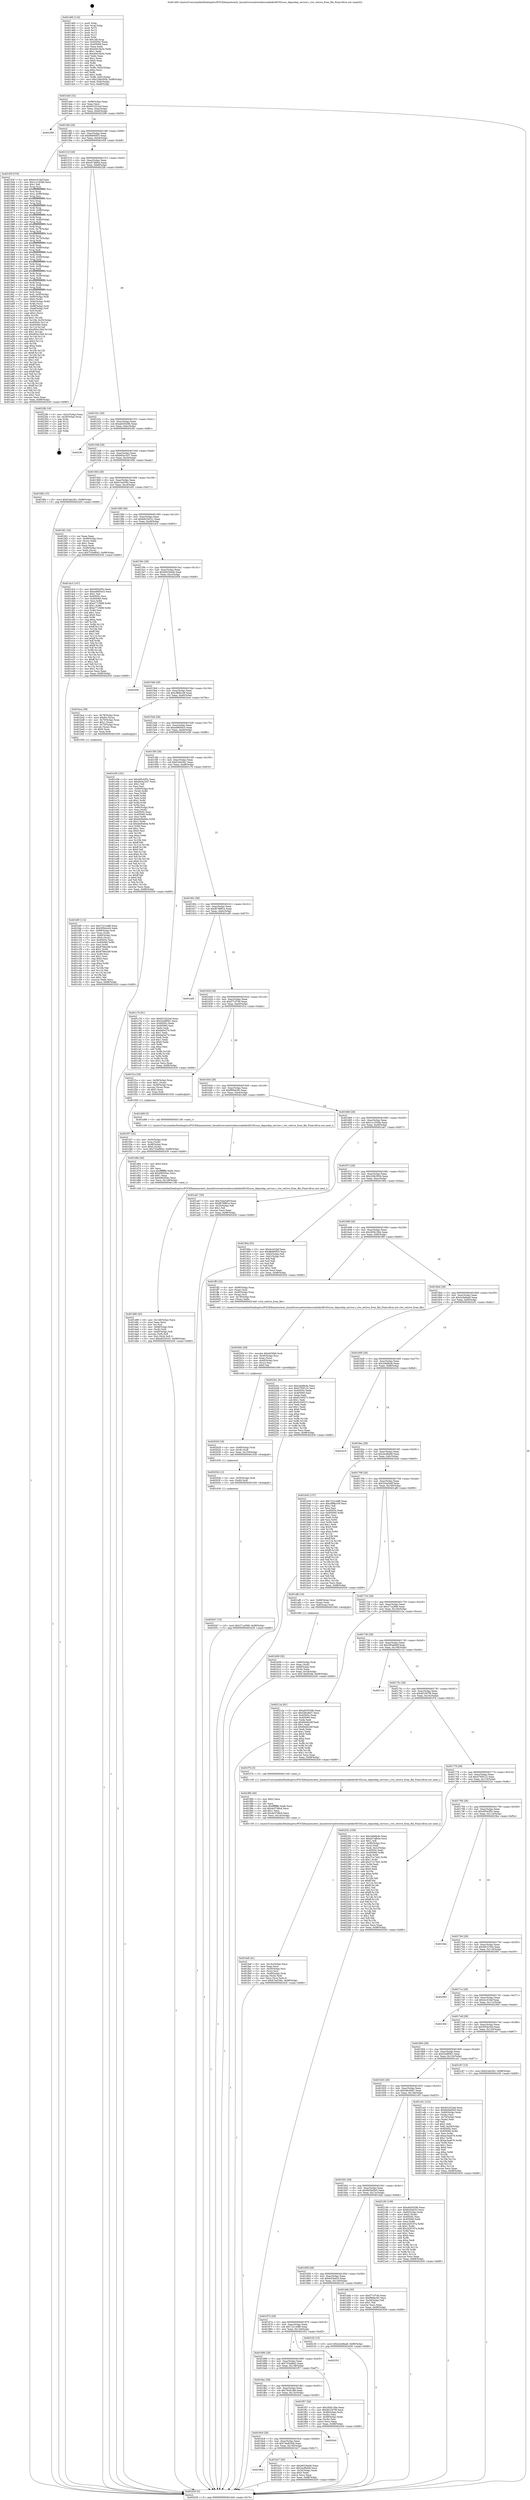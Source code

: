 digraph "0x401460" {
  label = "0x401460 (/mnt/c/Users/mathe/Desktop/tcc/POCII/binaries/extr_linuxdriversnetwirelessrealtekrtl8192cuos_deposdep_service.c_rtw_retrive_from_file_Final-ollvm.out::main(0))"
  labelloc = "t"
  node[shape=record]

  Entry [label="",width=0.3,height=0.3,shape=circle,fillcolor=black,style=filled]
  "0x4014d4" [label="{
     0x4014d4 [32]\l
     | [instrs]\l
     &nbsp;&nbsp;0x4014d4 \<+6\>: mov -0x98(%rbp),%eax\l
     &nbsp;&nbsp;0x4014da \<+2\>: mov %eax,%ecx\l
     &nbsp;&nbsp;0x4014dc \<+6\>: sub $0x931022ed,%ecx\l
     &nbsp;&nbsp;0x4014e2 \<+6\>: mov %eax,-0xac(%rbp)\l
     &nbsp;&nbsp;0x4014e8 \<+6\>: mov %ecx,-0xb0(%rbp)\l
     &nbsp;&nbsp;0x4014ee \<+6\>: je 0000000000402399 \<main+0xf39\>\l
  }"]
  "0x402399" [label="{
     0x402399\l
  }", style=dashed]
  "0x4014f4" [label="{
     0x4014f4 [28]\l
     | [instrs]\l
     &nbsp;&nbsp;0x4014f4 \<+5\>: jmp 00000000004014f9 \<main+0x99\>\l
     &nbsp;&nbsp;0x4014f9 \<+6\>: mov -0xac(%rbp),%eax\l
     &nbsp;&nbsp;0x4014ff \<+5\>: sub $0x9b600f33,%eax\l
     &nbsp;&nbsp;0x401504 \<+6\>: mov %eax,-0xb4(%rbp)\l
     &nbsp;&nbsp;0x40150a \<+6\>: je 000000000040193f \<main+0x4df\>\l
  }"]
  Exit [label="",width=0.3,height=0.3,shape=circle,fillcolor=black,style=filled,peripheries=2]
  "0x40193f" [label="{
     0x40193f [376]\l
     | [instrs]\l
     &nbsp;&nbsp;0x40193f \<+5\>: mov $0x4cc01faf,%eax\l
     &nbsp;&nbsp;0x401944 \<+5\>: mov $0x1cc193db,%ecx\l
     &nbsp;&nbsp;0x401949 \<+2\>: mov $0x1,%dl\l
     &nbsp;&nbsp;0x40194b \<+3\>: mov %rsp,%rsi\l
     &nbsp;&nbsp;0x40194e \<+4\>: add $0xfffffffffffffff0,%rsi\l
     &nbsp;&nbsp;0x401952 \<+3\>: mov %rsi,%rsp\l
     &nbsp;&nbsp;0x401955 \<+7\>: mov %rsi,-0x90(%rbp)\l
     &nbsp;&nbsp;0x40195c \<+3\>: mov %rsp,%rsi\l
     &nbsp;&nbsp;0x40195f \<+4\>: add $0xfffffffffffffff0,%rsi\l
     &nbsp;&nbsp;0x401963 \<+3\>: mov %rsi,%rsp\l
     &nbsp;&nbsp;0x401966 \<+3\>: mov %rsp,%rdi\l
     &nbsp;&nbsp;0x401969 \<+4\>: add $0xfffffffffffffff0,%rdi\l
     &nbsp;&nbsp;0x40196d \<+3\>: mov %rdi,%rsp\l
     &nbsp;&nbsp;0x401970 \<+7\>: mov %rdi,-0x88(%rbp)\l
     &nbsp;&nbsp;0x401977 \<+3\>: mov %rsp,%rdi\l
     &nbsp;&nbsp;0x40197a \<+4\>: add $0xfffffffffffffff0,%rdi\l
     &nbsp;&nbsp;0x40197e \<+3\>: mov %rdi,%rsp\l
     &nbsp;&nbsp;0x401981 \<+4\>: mov %rdi,-0x80(%rbp)\l
     &nbsp;&nbsp;0x401985 \<+3\>: mov %rsp,%rdi\l
     &nbsp;&nbsp;0x401988 \<+4\>: add $0xfffffffffffffff0,%rdi\l
     &nbsp;&nbsp;0x40198c \<+3\>: mov %rdi,%rsp\l
     &nbsp;&nbsp;0x40198f \<+4\>: mov %rdi,-0x78(%rbp)\l
     &nbsp;&nbsp;0x401993 \<+3\>: mov %rsp,%rdi\l
     &nbsp;&nbsp;0x401996 \<+4\>: add $0xfffffffffffffff0,%rdi\l
     &nbsp;&nbsp;0x40199a \<+3\>: mov %rdi,%rsp\l
     &nbsp;&nbsp;0x40199d \<+4\>: mov %rdi,-0x70(%rbp)\l
     &nbsp;&nbsp;0x4019a1 \<+3\>: mov %rsp,%rdi\l
     &nbsp;&nbsp;0x4019a4 \<+4\>: add $0xfffffffffffffff0,%rdi\l
     &nbsp;&nbsp;0x4019a8 \<+3\>: mov %rdi,%rsp\l
     &nbsp;&nbsp;0x4019ab \<+4\>: mov %rdi,-0x68(%rbp)\l
     &nbsp;&nbsp;0x4019af \<+3\>: mov %rsp,%rdi\l
     &nbsp;&nbsp;0x4019b2 \<+4\>: add $0xfffffffffffffff0,%rdi\l
     &nbsp;&nbsp;0x4019b6 \<+3\>: mov %rdi,%rsp\l
     &nbsp;&nbsp;0x4019b9 \<+4\>: mov %rdi,-0x60(%rbp)\l
     &nbsp;&nbsp;0x4019bd \<+3\>: mov %rsp,%rdi\l
     &nbsp;&nbsp;0x4019c0 \<+4\>: add $0xfffffffffffffff0,%rdi\l
     &nbsp;&nbsp;0x4019c4 \<+3\>: mov %rdi,%rsp\l
     &nbsp;&nbsp;0x4019c7 \<+4\>: mov %rdi,-0x58(%rbp)\l
     &nbsp;&nbsp;0x4019cb \<+3\>: mov %rsp,%rdi\l
     &nbsp;&nbsp;0x4019ce \<+4\>: add $0xfffffffffffffff0,%rdi\l
     &nbsp;&nbsp;0x4019d2 \<+3\>: mov %rdi,%rsp\l
     &nbsp;&nbsp;0x4019d5 \<+4\>: mov %rdi,-0x50(%rbp)\l
     &nbsp;&nbsp;0x4019d9 \<+3\>: mov %rsp,%rdi\l
     &nbsp;&nbsp;0x4019dc \<+4\>: add $0xfffffffffffffff0,%rdi\l
     &nbsp;&nbsp;0x4019e0 \<+3\>: mov %rdi,%rsp\l
     &nbsp;&nbsp;0x4019e3 \<+4\>: mov %rdi,-0x48(%rbp)\l
     &nbsp;&nbsp;0x4019e7 \<+3\>: mov %rsp,%rdi\l
     &nbsp;&nbsp;0x4019ea \<+4\>: add $0xfffffffffffffff0,%rdi\l
     &nbsp;&nbsp;0x4019ee \<+3\>: mov %rdi,%rsp\l
     &nbsp;&nbsp;0x4019f1 \<+4\>: mov %rdi,-0x40(%rbp)\l
     &nbsp;&nbsp;0x4019f5 \<+7\>: mov -0x90(%rbp),%rdi\l
     &nbsp;&nbsp;0x4019fc \<+6\>: movl $0x0,(%rdi)\l
     &nbsp;&nbsp;0x401a02 \<+7\>: mov -0x9c(%rbp),%r8d\l
     &nbsp;&nbsp;0x401a09 \<+3\>: mov %r8d,(%rsi)\l
     &nbsp;&nbsp;0x401a0c \<+7\>: mov -0x88(%rbp),%rdi\l
     &nbsp;&nbsp;0x401a13 \<+7\>: mov -0xa8(%rbp),%r9\l
     &nbsp;&nbsp;0x401a1a \<+3\>: mov %r9,(%rdi)\l
     &nbsp;&nbsp;0x401a1d \<+3\>: cmpl $0x2,(%rsi)\l
     &nbsp;&nbsp;0x401a20 \<+4\>: setne %r10b\l
     &nbsp;&nbsp;0x401a24 \<+4\>: and $0x1,%r10b\l
     &nbsp;&nbsp;0x401a28 \<+4\>: mov %r10b,-0x35(%rbp)\l
     &nbsp;&nbsp;0x401a2c \<+8\>: mov 0x40505c,%r11d\l
     &nbsp;&nbsp;0x401a34 \<+7\>: mov 0x405060,%ebx\l
     &nbsp;&nbsp;0x401a3b \<+3\>: mov %r11d,%r14d\l
     &nbsp;&nbsp;0x401a3e \<+7\>: add $0xd95a150d,%r14d\l
     &nbsp;&nbsp;0x401a45 \<+4\>: sub $0x1,%r14d\l
     &nbsp;&nbsp;0x401a49 \<+7\>: sub $0xd95a150d,%r14d\l
     &nbsp;&nbsp;0x401a50 \<+4\>: imul %r14d,%r11d\l
     &nbsp;&nbsp;0x401a54 \<+4\>: and $0x1,%r11d\l
     &nbsp;&nbsp;0x401a58 \<+4\>: cmp $0x0,%r11d\l
     &nbsp;&nbsp;0x401a5c \<+4\>: sete %r10b\l
     &nbsp;&nbsp;0x401a60 \<+3\>: cmp $0xa,%ebx\l
     &nbsp;&nbsp;0x401a63 \<+4\>: setl %r15b\l
     &nbsp;&nbsp;0x401a67 \<+3\>: mov %r10b,%r12b\l
     &nbsp;&nbsp;0x401a6a \<+4\>: xor $0xff,%r12b\l
     &nbsp;&nbsp;0x401a6e \<+3\>: mov %r15b,%r13b\l
     &nbsp;&nbsp;0x401a71 \<+4\>: xor $0xff,%r13b\l
     &nbsp;&nbsp;0x401a75 \<+3\>: xor $0x1,%dl\l
     &nbsp;&nbsp;0x401a78 \<+3\>: mov %r12b,%sil\l
     &nbsp;&nbsp;0x401a7b \<+4\>: and $0xff,%sil\l
     &nbsp;&nbsp;0x401a7f \<+3\>: and %dl,%r10b\l
     &nbsp;&nbsp;0x401a82 \<+3\>: mov %r13b,%dil\l
     &nbsp;&nbsp;0x401a85 \<+4\>: and $0xff,%dil\l
     &nbsp;&nbsp;0x401a89 \<+3\>: and %dl,%r15b\l
     &nbsp;&nbsp;0x401a8c \<+3\>: or %r10b,%sil\l
     &nbsp;&nbsp;0x401a8f \<+3\>: or %r15b,%dil\l
     &nbsp;&nbsp;0x401a92 \<+3\>: xor %dil,%sil\l
     &nbsp;&nbsp;0x401a95 \<+3\>: or %r13b,%r12b\l
     &nbsp;&nbsp;0x401a98 \<+4\>: xor $0xff,%r12b\l
     &nbsp;&nbsp;0x401a9c \<+3\>: or $0x1,%dl\l
     &nbsp;&nbsp;0x401a9f \<+3\>: and %dl,%r12b\l
     &nbsp;&nbsp;0x401aa2 \<+3\>: or %r12b,%sil\l
     &nbsp;&nbsp;0x401aa5 \<+4\>: test $0x1,%sil\l
     &nbsp;&nbsp;0x401aa9 \<+3\>: cmovne %ecx,%eax\l
     &nbsp;&nbsp;0x401aac \<+6\>: mov %eax,-0x98(%rbp)\l
     &nbsp;&nbsp;0x401ab2 \<+5\>: jmp 0000000000402430 \<main+0xfd0\>\l
  }"]
  "0x401510" [label="{
     0x401510 [28]\l
     | [instrs]\l
     &nbsp;&nbsp;0x401510 \<+5\>: jmp 0000000000401515 \<main+0xb5\>\l
     &nbsp;&nbsp;0x401515 \<+6\>: mov -0xac(%rbp),%eax\l
     &nbsp;&nbsp;0x40151b \<+5\>: sub $0xa57afb5a,%eax\l
     &nbsp;&nbsp;0x401520 \<+6\>: mov %eax,-0xb8(%rbp)\l
     &nbsp;&nbsp;0x401526 \<+6\>: je 00000000004022fb \<main+0xe9b\>\l
  }"]
  "0x402047" [label="{
     0x402047 [15]\l
     | [instrs]\l
     &nbsp;&nbsp;0x402047 \<+10\>: movl $0x371a3f46,-0x98(%rbp)\l
     &nbsp;&nbsp;0x402051 \<+5\>: jmp 0000000000402430 \<main+0xfd0\>\l
  }"]
  "0x4022fb" [label="{
     0x4022fb [18]\l
     | [instrs]\l
     &nbsp;&nbsp;0x4022fb \<+3\>: mov -0x2c(%rbp),%eax\l
     &nbsp;&nbsp;0x4022fe \<+4\>: lea -0x28(%rbp),%rsp\l
     &nbsp;&nbsp;0x402302 \<+1\>: pop %rbx\l
     &nbsp;&nbsp;0x402303 \<+2\>: pop %r12\l
     &nbsp;&nbsp;0x402305 \<+2\>: pop %r13\l
     &nbsp;&nbsp;0x402307 \<+2\>: pop %r14\l
     &nbsp;&nbsp;0x402309 \<+2\>: pop %r15\l
     &nbsp;&nbsp;0x40230b \<+1\>: pop %rbp\l
     &nbsp;&nbsp;0x40230c \<+1\>: ret\l
  }"]
  "0x40152c" [label="{
     0x40152c [28]\l
     | [instrs]\l
     &nbsp;&nbsp;0x40152c \<+5\>: jmp 0000000000401531 \<main+0xd1\>\l
     &nbsp;&nbsp;0x401531 \<+6\>: mov -0xac(%rbp),%eax\l
     &nbsp;&nbsp;0x401537 \<+5\>: sub $0xab03029b,%eax\l
     &nbsp;&nbsp;0x40153c \<+6\>: mov %eax,-0xbc(%rbp)\l
     &nbsp;&nbsp;0x401542 \<+6\>: je 00000000004023fc \<main+0xf9c\>\l
  }"]
  "0x40203b" [label="{
     0x40203b [12]\l
     | [instrs]\l
     &nbsp;&nbsp;0x40203b \<+4\>: mov -0x50(%rbp),%rdi\l
     &nbsp;&nbsp;0x40203f \<+3\>: mov (%rdi),%rdi\l
     &nbsp;&nbsp;0x402042 \<+5\>: call 0000000000401030 \<free@plt\>\l
     | [calls]\l
     &nbsp;&nbsp;0x401030 \{1\} (unknown)\l
  }"]
  "0x4023fc" [label="{
     0x4023fc\l
  }", style=dashed]
  "0x401548" [label="{
     0x401548 [28]\l
     | [instrs]\l
     &nbsp;&nbsp;0x401548 \<+5\>: jmp 000000000040154d \<main+0xed\>\l
     &nbsp;&nbsp;0x40154d \<+6\>: mov -0xac(%rbp),%eax\l
     &nbsp;&nbsp;0x401553 \<+5\>: sub $0xb63a1b37,%eax\l
     &nbsp;&nbsp;0x401558 \<+6\>: mov %eax,-0xc0(%rbp)\l
     &nbsp;&nbsp;0x40155e \<+6\>: je 0000000000401f0b \<main+0xaab\>\l
  }"]
  "0x402029" [label="{
     0x402029 [18]\l
     | [instrs]\l
     &nbsp;&nbsp;0x402029 \<+4\>: mov -0x68(%rbp),%rdi\l
     &nbsp;&nbsp;0x40202d \<+3\>: mov (%rdi),%rdi\l
     &nbsp;&nbsp;0x402030 \<+6\>: mov %eax,-0x150(%rbp)\l
     &nbsp;&nbsp;0x402036 \<+5\>: call 0000000000401030 \<free@plt\>\l
     | [calls]\l
     &nbsp;&nbsp;0x401030 \{1\} (unknown)\l
  }"]
  "0x401f0b" [label="{
     0x401f0b [15]\l
     | [instrs]\l
     &nbsp;&nbsp;0x401f0b \<+10\>: movl $0xf1ebc5b1,-0x98(%rbp)\l
     &nbsp;&nbsp;0x401f15 \<+5\>: jmp 0000000000402430 \<main+0xfd0\>\l
  }"]
  "0x401564" [label="{
     0x401564 [28]\l
     | [instrs]\l
     &nbsp;&nbsp;0x401564 \<+5\>: jmp 0000000000401569 \<main+0x109\>\l
     &nbsp;&nbsp;0x401569 \<+6\>: mov -0xac(%rbp),%eax\l
     &nbsp;&nbsp;0x40156f \<+5\>: sub $0xb7ee536c,%eax\l
     &nbsp;&nbsp;0x401574 \<+6\>: mov %eax,-0xc4(%rbp)\l
     &nbsp;&nbsp;0x40157a \<+6\>: je 0000000000401fd1 \<main+0xb71\>\l
  }"]
  "0x40200c" [label="{
     0x40200c [29]\l
     | [instrs]\l
     &nbsp;&nbsp;0x40200c \<+10\>: movabs $0x4030b6,%rdi\l
     &nbsp;&nbsp;0x402016 \<+4\>: mov -0x40(%rbp),%rsi\l
     &nbsp;&nbsp;0x40201a \<+2\>: mov %eax,(%rsi)\l
     &nbsp;&nbsp;0x40201c \<+4\>: mov -0x40(%rbp),%rsi\l
     &nbsp;&nbsp;0x402020 \<+2\>: mov (%rsi),%esi\l
     &nbsp;&nbsp;0x402022 \<+2\>: mov $0x0,%al\l
     &nbsp;&nbsp;0x402024 \<+5\>: call 0000000000401040 \<printf@plt\>\l
     | [calls]\l
     &nbsp;&nbsp;0x401040 \{1\} (unknown)\l
  }"]
  "0x401fd1" [label="{
     0x401fd1 [34]\l
     | [instrs]\l
     &nbsp;&nbsp;0x401fd1 \<+2\>: xor %eax,%eax\l
     &nbsp;&nbsp;0x401fd3 \<+4\>: mov -0x48(%rbp),%rcx\l
     &nbsp;&nbsp;0x401fd7 \<+2\>: mov (%rcx),%edx\l
     &nbsp;&nbsp;0x401fd9 \<+3\>: sub $0x1,%eax\l
     &nbsp;&nbsp;0x401fdc \<+2\>: sub %eax,%edx\l
     &nbsp;&nbsp;0x401fde \<+4\>: mov -0x48(%rbp),%rcx\l
     &nbsp;&nbsp;0x401fe2 \<+2\>: mov %edx,(%rcx)\l
     &nbsp;&nbsp;0x401fe4 \<+10\>: movl $0x753a9642,-0x98(%rbp)\l
     &nbsp;&nbsp;0x401fee \<+5\>: jmp 0000000000402430 \<main+0xfd0\>\l
  }"]
  "0x401580" [label="{
     0x401580 [28]\l
     | [instrs]\l
     &nbsp;&nbsp;0x401580 \<+5\>: jmp 0000000000401585 \<main+0x125\>\l
     &nbsp;&nbsp;0x401585 \<+6\>: mov -0xac(%rbp),%eax\l
     &nbsp;&nbsp;0x40158b \<+5\>: sub $0xb9234331,%eax\l
     &nbsp;&nbsp;0x401590 \<+6\>: mov %eax,-0xc8(%rbp)\l
     &nbsp;&nbsp;0x401596 \<+6\>: je 0000000000401dc3 \<main+0x963\>\l
  }"]
  "0x401fa8" [label="{
     0x401fa8 [41]\l
     | [instrs]\l
     &nbsp;&nbsp;0x401fa8 \<+6\>: mov -0x14c(%rbp),%ecx\l
     &nbsp;&nbsp;0x401fae \<+3\>: imul %eax,%ecx\l
     &nbsp;&nbsp;0x401fb1 \<+4\>: mov -0x50(%rbp),%rsi\l
     &nbsp;&nbsp;0x401fb5 \<+3\>: mov (%rsi),%rsi\l
     &nbsp;&nbsp;0x401fb8 \<+4\>: mov -0x48(%rbp),%rdi\l
     &nbsp;&nbsp;0x401fbc \<+3\>: movslq (%rdi),%rdi\l
     &nbsp;&nbsp;0x401fbf \<+3\>: mov %ecx,(%rsi,%rdi,4)\l
     &nbsp;&nbsp;0x401fc2 \<+10\>: movl $0xb7ee536c,-0x98(%rbp)\l
     &nbsp;&nbsp;0x401fcc \<+5\>: jmp 0000000000402430 \<main+0xfd0\>\l
  }"]
  "0x401dc3" [label="{
     0x401dc3 [147]\l
     | [instrs]\l
     &nbsp;&nbsp;0x401dc3 \<+5\>: mov $0x49542f5c,%eax\l
     &nbsp;&nbsp;0x401dc8 \<+5\>: mov $0xed9054c5,%ecx\l
     &nbsp;&nbsp;0x401dcd \<+2\>: mov $0x1,%dl\l
     &nbsp;&nbsp;0x401dcf \<+7\>: mov 0x40505c,%esi\l
     &nbsp;&nbsp;0x401dd6 \<+7\>: mov 0x405060,%edi\l
     &nbsp;&nbsp;0x401ddd \<+3\>: mov %esi,%r8d\l
     &nbsp;&nbsp;0x401de0 \<+7\>: add $0xe771f498,%r8d\l
     &nbsp;&nbsp;0x401de7 \<+4\>: sub $0x1,%r8d\l
     &nbsp;&nbsp;0x401deb \<+7\>: sub $0xe771f498,%r8d\l
     &nbsp;&nbsp;0x401df2 \<+4\>: imul %r8d,%esi\l
     &nbsp;&nbsp;0x401df6 \<+3\>: and $0x1,%esi\l
     &nbsp;&nbsp;0x401df9 \<+3\>: cmp $0x0,%esi\l
     &nbsp;&nbsp;0x401dfc \<+4\>: sete %r9b\l
     &nbsp;&nbsp;0x401e00 \<+3\>: cmp $0xa,%edi\l
     &nbsp;&nbsp;0x401e03 \<+4\>: setl %r10b\l
     &nbsp;&nbsp;0x401e07 \<+3\>: mov %r9b,%r11b\l
     &nbsp;&nbsp;0x401e0a \<+4\>: xor $0xff,%r11b\l
     &nbsp;&nbsp;0x401e0e \<+3\>: mov %r10b,%bl\l
     &nbsp;&nbsp;0x401e11 \<+3\>: xor $0xff,%bl\l
     &nbsp;&nbsp;0x401e14 \<+3\>: xor $0x1,%dl\l
     &nbsp;&nbsp;0x401e17 \<+3\>: mov %r11b,%r14b\l
     &nbsp;&nbsp;0x401e1a \<+4\>: and $0xff,%r14b\l
     &nbsp;&nbsp;0x401e1e \<+3\>: and %dl,%r9b\l
     &nbsp;&nbsp;0x401e21 \<+3\>: mov %bl,%r15b\l
     &nbsp;&nbsp;0x401e24 \<+4\>: and $0xff,%r15b\l
     &nbsp;&nbsp;0x401e28 \<+3\>: and %dl,%r10b\l
     &nbsp;&nbsp;0x401e2b \<+3\>: or %r9b,%r14b\l
     &nbsp;&nbsp;0x401e2e \<+3\>: or %r10b,%r15b\l
     &nbsp;&nbsp;0x401e31 \<+3\>: xor %r15b,%r14b\l
     &nbsp;&nbsp;0x401e34 \<+3\>: or %bl,%r11b\l
     &nbsp;&nbsp;0x401e37 \<+4\>: xor $0xff,%r11b\l
     &nbsp;&nbsp;0x401e3b \<+3\>: or $0x1,%dl\l
     &nbsp;&nbsp;0x401e3e \<+3\>: and %dl,%r11b\l
     &nbsp;&nbsp;0x401e41 \<+3\>: or %r11b,%r14b\l
     &nbsp;&nbsp;0x401e44 \<+4\>: test $0x1,%r14b\l
     &nbsp;&nbsp;0x401e48 \<+3\>: cmovne %ecx,%eax\l
     &nbsp;&nbsp;0x401e4b \<+6\>: mov %eax,-0x98(%rbp)\l
     &nbsp;&nbsp;0x401e51 \<+5\>: jmp 0000000000402430 \<main+0xfd0\>\l
  }"]
  "0x40159c" [label="{
     0x40159c [28]\l
     | [instrs]\l
     &nbsp;&nbsp;0x40159c \<+5\>: jmp 00000000004015a1 \<main+0x141\>\l
     &nbsp;&nbsp;0x4015a1 \<+6\>: mov -0xac(%rbp),%eax\l
     &nbsp;&nbsp;0x4015a7 \<+5\>: sub $0xb9334eb6,%eax\l
     &nbsp;&nbsp;0x4015ac \<+6\>: mov %eax,-0xcc(%rbp)\l
     &nbsp;&nbsp;0x4015b2 \<+6\>: je 0000000000402056 \<main+0xbf6\>\l
  }"]
  "0x401f80" [label="{
     0x401f80 [40]\l
     | [instrs]\l
     &nbsp;&nbsp;0x401f80 \<+5\>: mov $0x2,%ecx\l
     &nbsp;&nbsp;0x401f85 \<+1\>: cltd\l
     &nbsp;&nbsp;0x401f86 \<+2\>: idiv %ecx\l
     &nbsp;&nbsp;0x401f88 \<+6\>: imul $0xfffffffe,%edx,%ecx\l
     &nbsp;&nbsp;0x401f8e \<+6\>: sub $0x4e37d9c6,%ecx\l
     &nbsp;&nbsp;0x401f94 \<+3\>: add $0x1,%ecx\l
     &nbsp;&nbsp;0x401f97 \<+6\>: add $0x4e37d9c6,%ecx\l
     &nbsp;&nbsp;0x401f9d \<+6\>: mov %ecx,-0x14c(%rbp)\l
     &nbsp;&nbsp;0x401fa3 \<+5\>: call 0000000000401160 \<next_i\>\l
     | [calls]\l
     &nbsp;&nbsp;0x401160 \{1\} (/mnt/c/Users/mathe/Desktop/tcc/POCII/binaries/extr_linuxdriversnetwirelessrealtekrtl8192cuos_deposdep_service.c_rtw_retrive_from_file_Final-ollvm.out::next_i)\l
  }"]
  "0x402056" [label="{
     0x402056\l
  }", style=dashed]
  "0x4015b8" [label="{
     0x4015b8 [28]\l
     | [instrs]\l
     &nbsp;&nbsp;0x4015b8 \<+5\>: jmp 00000000004015bd \<main+0x15d\>\l
     &nbsp;&nbsp;0x4015bd \<+6\>: mov -0xac(%rbp),%eax\l
     &nbsp;&nbsp;0x4015c3 \<+5\>: sub $0xcf88b109,%eax\l
     &nbsp;&nbsp;0x4015c8 \<+6\>: mov %eax,-0xd0(%rbp)\l
     &nbsp;&nbsp;0x4015ce \<+6\>: je 0000000000401bce \<main+0x76e\>\l
  }"]
  "0x401f37" [label="{
     0x401f37 [32]\l
     | [instrs]\l
     &nbsp;&nbsp;0x401f37 \<+4\>: mov -0x50(%rbp),%rdi\l
     &nbsp;&nbsp;0x401f3b \<+3\>: mov %rax,(%rdi)\l
     &nbsp;&nbsp;0x401f3e \<+4\>: mov -0x48(%rbp),%rax\l
     &nbsp;&nbsp;0x401f42 \<+6\>: movl $0x0,(%rax)\l
     &nbsp;&nbsp;0x401f48 \<+10\>: movl $0x753a9642,-0x98(%rbp)\l
     &nbsp;&nbsp;0x401f52 \<+5\>: jmp 0000000000402430 \<main+0xfd0\>\l
  }"]
  "0x401bce" [label="{
     0x401bce [39]\l
     | [instrs]\l
     &nbsp;&nbsp;0x401bce \<+4\>: mov -0x78(%rbp),%rax\l
     &nbsp;&nbsp;0x401bd2 \<+6\>: movl $0x64,(%rax)\l
     &nbsp;&nbsp;0x401bd8 \<+4\>: mov -0x70(%rbp),%rax\l
     &nbsp;&nbsp;0x401bdc \<+6\>: movl $0x1,(%rax)\l
     &nbsp;&nbsp;0x401be2 \<+4\>: mov -0x70(%rbp),%rax\l
     &nbsp;&nbsp;0x401be6 \<+3\>: movslq (%rax),%rax\l
     &nbsp;&nbsp;0x401be9 \<+4\>: shl $0x0,%rax\l
     &nbsp;&nbsp;0x401bed \<+3\>: mov %rax,%rdi\l
     &nbsp;&nbsp;0x401bf0 \<+5\>: call 0000000000401050 \<malloc@plt\>\l
     | [calls]\l
     &nbsp;&nbsp;0x401050 \{1\} (unknown)\l
  }"]
  "0x4015d4" [label="{
     0x4015d4 [28]\l
     | [instrs]\l
     &nbsp;&nbsp;0x4015d4 \<+5\>: jmp 00000000004015d9 \<main+0x179\>\l
     &nbsp;&nbsp;0x4015d9 \<+6\>: mov -0xac(%rbp),%eax\l
     &nbsp;&nbsp;0x4015df \<+5\>: sub $0xed9054c5,%eax\l
     &nbsp;&nbsp;0x4015e4 \<+6\>: mov %eax,-0xd4(%rbp)\l
     &nbsp;&nbsp;0x4015ea \<+6\>: je 0000000000401e56 \<main+0x9f6\>\l
  }"]
  "0x401d96" [label="{
     0x401d96 [45]\l
     | [instrs]\l
     &nbsp;&nbsp;0x401d96 \<+6\>: mov -0x148(%rbp),%ecx\l
     &nbsp;&nbsp;0x401d9c \<+3\>: imul %eax,%ecx\l
     &nbsp;&nbsp;0x401d9f \<+3\>: mov %cl,%sil\l
     &nbsp;&nbsp;0x401da2 \<+4\>: mov -0x68(%rbp),%rdi\l
     &nbsp;&nbsp;0x401da6 \<+3\>: mov (%rdi),%rdi\l
     &nbsp;&nbsp;0x401da9 \<+4\>: mov -0x60(%rbp),%r8\l
     &nbsp;&nbsp;0x401dad \<+3\>: movslq (%r8),%r8\l
     &nbsp;&nbsp;0x401db0 \<+4\>: mov %sil,(%rdi,%r8,1)\l
     &nbsp;&nbsp;0x401db4 \<+10\>: movl $0xb9234331,-0x98(%rbp)\l
     &nbsp;&nbsp;0x401dbe \<+5\>: jmp 0000000000402430 \<main+0xfd0\>\l
  }"]
  "0x401e56" [label="{
     0x401e56 [181]\l
     | [instrs]\l
     &nbsp;&nbsp;0x401e56 \<+5\>: mov $0x49542f5c,%eax\l
     &nbsp;&nbsp;0x401e5b \<+5\>: mov $0xb63a1b37,%ecx\l
     &nbsp;&nbsp;0x401e60 \<+2\>: mov $0x1,%dl\l
     &nbsp;&nbsp;0x401e62 \<+2\>: xor %esi,%esi\l
     &nbsp;&nbsp;0x401e64 \<+4\>: mov -0x60(%rbp),%rdi\l
     &nbsp;&nbsp;0x401e68 \<+3\>: mov (%rdi),%r8d\l
     &nbsp;&nbsp;0x401e6b \<+3\>: mov %esi,%r9d\l
     &nbsp;&nbsp;0x401e6e \<+3\>: sub %r8d,%r9d\l
     &nbsp;&nbsp;0x401e71 \<+3\>: mov %esi,%r8d\l
     &nbsp;&nbsp;0x401e74 \<+4\>: sub $0x1,%r8d\l
     &nbsp;&nbsp;0x401e78 \<+3\>: add %r8d,%r9d\l
     &nbsp;&nbsp;0x401e7b \<+3\>: sub %r9d,%esi\l
     &nbsp;&nbsp;0x401e7e \<+4\>: mov -0x60(%rbp),%rdi\l
     &nbsp;&nbsp;0x401e82 \<+2\>: mov %esi,(%rdi)\l
     &nbsp;&nbsp;0x401e84 \<+7\>: mov 0x40505c,%esi\l
     &nbsp;&nbsp;0x401e8b \<+8\>: mov 0x405060,%r8d\l
     &nbsp;&nbsp;0x401e93 \<+3\>: mov %esi,%r9d\l
     &nbsp;&nbsp;0x401e96 \<+7\>: add $0xebd0eb0a,%r9d\l
     &nbsp;&nbsp;0x401e9d \<+4\>: sub $0x1,%r9d\l
     &nbsp;&nbsp;0x401ea1 \<+7\>: sub $0xebd0eb0a,%r9d\l
     &nbsp;&nbsp;0x401ea8 \<+4\>: imul %r9d,%esi\l
     &nbsp;&nbsp;0x401eac \<+3\>: and $0x1,%esi\l
     &nbsp;&nbsp;0x401eaf \<+3\>: cmp $0x0,%esi\l
     &nbsp;&nbsp;0x401eb2 \<+4\>: sete %r10b\l
     &nbsp;&nbsp;0x401eb6 \<+4\>: cmp $0xa,%r8d\l
     &nbsp;&nbsp;0x401eba \<+4\>: setl %r11b\l
     &nbsp;&nbsp;0x401ebe \<+3\>: mov %r10b,%bl\l
     &nbsp;&nbsp;0x401ec1 \<+3\>: xor $0xff,%bl\l
     &nbsp;&nbsp;0x401ec4 \<+3\>: mov %r11b,%r14b\l
     &nbsp;&nbsp;0x401ec7 \<+4\>: xor $0xff,%r14b\l
     &nbsp;&nbsp;0x401ecb \<+3\>: xor $0x0,%dl\l
     &nbsp;&nbsp;0x401ece \<+3\>: mov %bl,%r15b\l
     &nbsp;&nbsp;0x401ed1 \<+4\>: and $0x0,%r15b\l
     &nbsp;&nbsp;0x401ed5 \<+3\>: and %dl,%r10b\l
     &nbsp;&nbsp;0x401ed8 \<+3\>: mov %r14b,%r12b\l
     &nbsp;&nbsp;0x401edb \<+4\>: and $0x0,%r12b\l
     &nbsp;&nbsp;0x401edf \<+3\>: and %dl,%r11b\l
     &nbsp;&nbsp;0x401ee2 \<+3\>: or %r10b,%r15b\l
     &nbsp;&nbsp;0x401ee5 \<+3\>: or %r11b,%r12b\l
     &nbsp;&nbsp;0x401ee8 \<+3\>: xor %r12b,%r15b\l
     &nbsp;&nbsp;0x401eeb \<+3\>: or %r14b,%bl\l
     &nbsp;&nbsp;0x401eee \<+3\>: xor $0xff,%bl\l
     &nbsp;&nbsp;0x401ef1 \<+3\>: or $0x0,%dl\l
     &nbsp;&nbsp;0x401ef4 \<+2\>: and %dl,%bl\l
     &nbsp;&nbsp;0x401ef6 \<+3\>: or %bl,%r15b\l
     &nbsp;&nbsp;0x401ef9 \<+4\>: test $0x1,%r15b\l
     &nbsp;&nbsp;0x401efd \<+3\>: cmovne %ecx,%eax\l
     &nbsp;&nbsp;0x401f00 \<+6\>: mov %eax,-0x98(%rbp)\l
     &nbsp;&nbsp;0x401f06 \<+5\>: jmp 0000000000402430 \<main+0xfd0\>\l
  }"]
  "0x4015f0" [label="{
     0x4015f0 [28]\l
     | [instrs]\l
     &nbsp;&nbsp;0x4015f0 \<+5\>: jmp 00000000004015f5 \<main+0x195\>\l
     &nbsp;&nbsp;0x4015f5 \<+6\>: mov -0xac(%rbp),%eax\l
     &nbsp;&nbsp;0x4015fb \<+5\>: sub $0xf1ebc5b1,%eax\l
     &nbsp;&nbsp;0x401600 \<+6\>: mov %eax,-0xd8(%rbp)\l
     &nbsp;&nbsp;0x401606 \<+6\>: je 0000000000401c76 \<main+0x816\>\l
  }"]
  "0x401d6e" [label="{
     0x401d6e [40]\l
     | [instrs]\l
     &nbsp;&nbsp;0x401d6e \<+5\>: mov $0x2,%ecx\l
     &nbsp;&nbsp;0x401d73 \<+1\>: cltd\l
     &nbsp;&nbsp;0x401d74 \<+2\>: idiv %ecx\l
     &nbsp;&nbsp;0x401d76 \<+6\>: imul $0xfffffffe,%edx,%ecx\l
     &nbsp;&nbsp;0x401d7c \<+6\>: add $0xb902f3ac,%ecx\l
     &nbsp;&nbsp;0x401d82 \<+3\>: add $0x1,%ecx\l
     &nbsp;&nbsp;0x401d85 \<+6\>: sub $0xb902f3ac,%ecx\l
     &nbsp;&nbsp;0x401d8b \<+6\>: mov %ecx,-0x148(%rbp)\l
     &nbsp;&nbsp;0x401d91 \<+5\>: call 0000000000401160 \<next_i\>\l
     | [calls]\l
     &nbsp;&nbsp;0x401160 \{1\} (/mnt/c/Users/mathe/Desktop/tcc/POCII/binaries/extr_linuxdriversnetwirelessrealtekrtl8192cuos_deposdep_service.c_rtw_retrive_from_file_Final-ollvm.out::next_i)\l
  }"]
  "0x401c76" [label="{
     0x401c76 [91]\l
     | [instrs]\l
     &nbsp;&nbsp;0x401c76 \<+5\>: mov $0x931022ed,%eax\l
     &nbsp;&nbsp;0x401c7b \<+5\>: mov $0x52ef8561,%ecx\l
     &nbsp;&nbsp;0x401c80 \<+7\>: mov 0x40505c,%edx\l
     &nbsp;&nbsp;0x401c87 \<+7\>: mov 0x405060,%esi\l
     &nbsp;&nbsp;0x401c8e \<+2\>: mov %edx,%edi\l
     &nbsp;&nbsp;0x401c90 \<+6\>: sub $0xba0e27d,%edi\l
     &nbsp;&nbsp;0x401c96 \<+3\>: sub $0x1,%edi\l
     &nbsp;&nbsp;0x401c99 \<+6\>: add $0xba0e27d,%edi\l
     &nbsp;&nbsp;0x401c9f \<+3\>: imul %edi,%edx\l
     &nbsp;&nbsp;0x401ca2 \<+3\>: and $0x1,%edx\l
     &nbsp;&nbsp;0x401ca5 \<+3\>: cmp $0x0,%edx\l
     &nbsp;&nbsp;0x401ca8 \<+4\>: sete %r8b\l
     &nbsp;&nbsp;0x401cac \<+3\>: cmp $0xa,%esi\l
     &nbsp;&nbsp;0x401caf \<+4\>: setl %r9b\l
     &nbsp;&nbsp;0x401cb3 \<+3\>: mov %r8b,%r10b\l
     &nbsp;&nbsp;0x401cb6 \<+3\>: and %r9b,%r10b\l
     &nbsp;&nbsp;0x401cb9 \<+3\>: xor %r9b,%r8b\l
     &nbsp;&nbsp;0x401cbc \<+3\>: or %r8b,%r10b\l
     &nbsp;&nbsp;0x401cbf \<+4\>: test $0x1,%r10b\l
     &nbsp;&nbsp;0x401cc3 \<+3\>: cmovne %ecx,%eax\l
     &nbsp;&nbsp;0x401cc6 \<+6\>: mov %eax,-0x98(%rbp)\l
     &nbsp;&nbsp;0x401ccc \<+5\>: jmp 0000000000402430 \<main+0xfd0\>\l
  }"]
  "0x40160c" [label="{
     0x40160c [28]\l
     | [instrs]\l
     &nbsp;&nbsp;0x40160c \<+5\>: jmp 0000000000401611 \<main+0x1b1\>\l
     &nbsp;&nbsp;0x401611 \<+6\>: mov -0xac(%rbp),%eax\l
     &nbsp;&nbsp;0x401617 \<+5\>: sub $0xf678881e,%eax\l
     &nbsp;&nbsp;0x40161c \<+6\>: mov %eax,-0xdc(%rbp)\l
     &nbsp;&nbsp;0x401622 \<+6\>: je 0000000000401ad5 \<main+0x675\>\l
  }"]
  "0x401bf5" [label="{
     0x401bf5 [114]\l
     | [instrs]\l
     &nbsp;&nbsp;0x401bf5 \<+5\>: mov $0x722144f8,%ecx\l
     &nbsp;&nbsp;0x401bfa \<+5\>: mov $0x505dcc64,%edx\l
     &nbsp;&nbsp;0x401bff \<+4\>: mov -0x68(%rbp),%rdi\l
     &nbsp;&nbsp;0x401c03 \<+3\>: mov %rax,(%rdi)\l
     &nbsp;&nbsp;0x401c06 \<+4\>: mov -0x60(%rbp),%rax\l
     &nbsp;&nbsp;0x401c0a \<+6\>: movl $0x0,(%rax)\l
     &nbsp;&nbsp;0x401c10 \<+7\>: mov 0x40505c,%esi\l
     &nbsp;&nbsp;0x401c17 \<+8\>: mov 0x405060,%r8d\l
     &nbsp;&nbsp;0x401c1f \<+3\>: mov %esi,%r9d\l
     &nbsp;&nbsp;0x401c22 \<+7\>: sub $0x8766e2f9,%r9d\l
     &nbsp;&nbsp;0x401c29 \<+4\>: sub $0x1,%r9d\l
     &nbsp;&nbsp;0x401c2d \<+7\>: add $0x8766e2f9,%r9d\l
     &nbsp;&nbsp;0x401c34 \<+4\>: imul %r9d,%esi\l
     &nbsp;&nbsp;0x401c38 \<+3\>: and $0x1,%esi\l
     &nbsp;&nbsp;0x401c3b \<+3\>: cmp $0x0,%esi\l
     &nbsp;&nbsp;0x401c3e \<+4\>: sete %r10b\l
     &nbsp;&nbsp;0x401c42 \<+4\>: cmp $0xa,%r8d\l
     &nbsp;&nbsp;0x401c46 \<+4\>: setl %r11b\l
     &nbsp;&nbsp;0x401c4a \<+3\>: mov %r10b,%bl\l
     &nbsp;&nbsp;0x401c4d \<+3\>: and %r11b,%bl\l
     &nbsp;&nbsp;0x401c50 \<+3\>: xor %r11b,%r10b\l
     &nbsp;&nbsp;0x401c53 \<+3\>: or %r10b,%bl\l
     &nbsp;&nbsp;0x401c56 \<+3\>: test $0x1,%bl\l
     &nbsp;&nbsp;0x401c59 \<+3\>: cmovne %edx,%ecx\l
     &nbsp;&nbsp;0x401c5c \<+6\>: mov %ecx,-0x98(%rbp)\l
     &nbsp;&nbsp;0x401c62 \<+5\>: jmp 0000000000402430 \<main+0xfd0\>\l
  }"]
  "0x401ad5" [label="{
     0x401ad5\l
  }", style=dashed]
  "0x401628" [label="{
     0x401628 [28]\l
     | [instrs]\l
     &nbsp;&nbsp;0x401628 \<+5\>: jmp 000000000040162d \<main+0x1cd\>\l
     &nbsp;&nbsp;0x40162d \<+6\>: mov -0xac(%rbp),%eax\l
     &nbsp;&nbsp;0x401633 \<+5\>: sub $0xf77cf740,%eax\l
     &nbsp;&nbsp;0x401638 \<+6\>: mov %eax,-0xe0(%rbp)\l
     &nbsp;&nbsp;0x40163e \<+6\>: je 0000000000401f1a \<main+0xaba\>\l
  }"]
  "0x4018e4" [label="{
     0x4018e4\l
  }", style=dashed]
  "0x401f1a" [label="{
     0x401f1a [29]\l
     | [instrs]\l
     &nbsp;&nbsp;0x401f1a \<+4\>: mov -0x58(%rbp),%rax\l
     &nbsp;&nbsp;0x401f1e \<+6\>: movl $0x1,(%rax)\l
     &nbsp;&nbsp;0x401f24 \<+4\>: mov -0x58(%rbp),%rax\l
     &nbsp;&nbsp;0x401f28 \<+3\>: movslq (%rax),%rax\l
     &nbsp;&nbsp;0x401f2b \<+4\>: shl $0x2,%rax\l
     &nbsp;&nbsp;0x401f2f \<+3\>: mov %rax,%rdi\l
     &nbsp;&nbsp;0x401f32 \<+5\>: call 0000000000401050 \<malloc@plt\>\l
     | [calls]\l
     &nbsp;&nbsp;0x401050 \{1\} (unknown)\l
  }"]
  "0x401644" [label="{
     0x401644 [28]\l
     | [instrs]\l
     &nbsp;&nbsp;0x401644 \<+5\>: jmp 0000000000401649 \<main+0x1e9\>\l
     &nbsp;&nbsp;0x401649 \<+6\>: mov -0xac(%rbp),%eax\l
     &nbsp;&nbsp;0x40164f \<+5\>: sub $0xf90be3f2,%eax\l
     &nbsp;&nbsp;0x401654 \<+6\>: mov %eax,-0xe4(%rbp)\l
     &nbsp;&nbsp;0x40165a \<+6\>: je 0000000000401d69 \<main+0x909\>\l
  }"]
  "0x401b27" [label="{
     0x401b27 [30]\l
     | [instrs]\l
     &nbsp;&nbsp;0x401b27 \<+5\>: mov $0xb9334eb6,%eax\l
     &nbsp;&nbsp;0x401b2c \<+5\>: mov $0x2ecf6d48,%ecx\l
     &nbsp;&nbsp;0x401b31 \<+3\>: mov -0x34(%rbp),%edx\l
     &nbsp;&nbsp;0x401b34 \<+3\>: cmp $0x0,%edx\l
     &nbsp;&nbsp;0x401b37 \<+3\>: cmove %ecx,%eax\l
     &nbsp;&nbsp;0x401b3a \<+6\>: mov %eax,-0x98(%rbp)\l
     &nbsp;&nbsp;0x401b40 \<+5\>: jmp 0000000000402430 \<main+0xfd0\>\l
  }"]
  "0x401d69" [label="{
     0x401d69 [5]\l
     | [instrs]\l
     &nbsp;&nbsp;0x401d69 \<+5\>: call 0000000000401160 \<next_i\>\l
     | [calls]\l
     &nbsp;&nbsp;0x401160 \{1\} (/mnt/c/Users/mathe/Desktop/tcc/POCII/binaries/extr_linuxdriversnetwirelessrealtekrtl8192cuos_deposdep_service.c_rtw_retrive_from_file_Final-ollvm.out::next_i)\l
  }"]
  "0x401660" [label="{
     0x401660 [28]\l
     | [instrs]\l
     &nbsp;&nbsp;0x401660 \<+5\>: jmp 0000000000401665 \<main+0x205\>\l
     &nbsp;&nbsp;0x401665 \<+6\>: mov -0xac(%rbp),%eax\l
     &nbsp;&nbsp;0x40166b \<+5\>: sub $0x1cc193db,%eax\l
     &nbsp;&nbsp;0x401670 \<+6\>: mov %eax,-0xe8(%rbp)\l
     &nbsp;&nbsp;0x401676 \<+6\>: je 0000000000401ab7 \<main+0x657\>\l
  }"]
  "0x4018c8" [label="{
     0x4018c8 [28]\l
     | [instrs]\l
     &nbsp;&nbsp;0x4018c8 \<+5\>: jmp 00000000004018cd \<main+0x46d\>\l
     &nbsp;&nbsp;0x4018cd \<+6\>: mov -0xac(%rbp),%eax\l
     &nbsp;&nbsp;0x4018d3 \<+5\>: sub $0x7ded03dd,%eax\l
     &nbsp;&nbsp;0x4018d8 \<+6\>: mov %eax,-0x140(%rbp)\l
     &nbsp;&nbsp;0x4018de \<+6\>: je 0000000000401b27 \<main+0x6c7\>\l
  }"]
  "0x401ab7" [label="{
     0x401ab7 [30]\l
     | [instrs]\l
     &nbsp;&nbsp;0x401ab7 \<+5\>: mov $0x324a5a0f,%eax\l
     &nbsp;&nbsp;0x401abc \<+5\>: mov $0xf678881e,%ecx\l
     &nbsp;&nbsp;0x401ac1 \<+3\>: mov -0x35(%rbp),%dl\l
     &nbsp;&nbsp;0x401ac4 \<+3\>: test $0x1,%dl\l
     &nbsp;&nbsp;0x401ac7 \<+3\>: cmovne %ecx,%eax\l
     &nbsp;&nbsp;0x401aca \<+6\>: mov %eax,-0x98(%rbp)\l
     &nbsp;&nbsp;0x401ad0 \<+5\>: jmp 0000000000402430 \<main+0xfd0\>\l
  }"]
  "0x40167c" [label="{
     0x40167c [28]\l
     | [instrs]\l
     &nbsp;&nbsp;0x40167c \<+5\>: jmp 0000000000401681 \<main+0x221\>\l
     &nbsp;&nbsp;0x401681 \<+6\>: mov -0xac(%rbp),%eax\l
     &nbsp;&nbsp;0x401687 \<+5\>: sub $0x226b393b,%eax\l
     &nbsp;&nbsp;0x40168c \<+6\>: mov %eax,-0xec(%rbp)\l
     &nbsp;&nbsp;0x401692 \<+6\>: je 000000000040190a \<main+0x4aa\>\l
  }"]
  "0x4020c0" [label="{
     0x4020c0\l
  }", style=dashed]
  "0x40190a" [label="{
     0x40190a [53]\l
     | [instrs]\l
     &nbsp;&nbsp;0x40190a \<+5\>: mov $0x4cc01faf,%eax\l
     &nbsp;&nbsp;0x40190f \<+5\>: mov $0x9b600f33,%ecx\l
     &nbsp;&nbsp;0x401914 \<+6\>: mov -0x92(%rbp),%dl\l
     &nbsp;&nbsp;0x40191a \<+7\>: mov -0x91(%rbp),%sil\l
     &nbsp;&nbsp;0x401921 \<+3\>: mov %dl,%dil\l
     &nbsp;&nbsp;0x401924 \<+3\>: and %sil,%dil\l
     &nbsp;&nbsp;0x401927 \<+3\>: xor %sil,%dl\l
     &nbsp;&nbsp;0x40192a \<+3\>: or %dl,%dil\l
     &nbsp;&nbsp;0x40192d \<+4\>: test $0x1,%dil\l
     &nbsp;&nbsp;0x401931 \<+3\>: cmovne %ecx,%eax\l
     &nbsp;&nbsp;0x401934 \<+6\>: mov %eax,-0x98(%rbp)\l
     &nbsp;&nbsp;0x40193a \<+5\>: jmp 0000000000402430 \<main+0xfd0\>\l
  }"]
  "0x401698" [label="{
     0x401698 [28]\l
     | [instrs]\l
     &nbsp;&nbsp;0x401698 \<+5\>: jmp 000000000040169d \<main+0x23d\>\l
     &nbsp;&nbsp;0x40169d \<+6\>: mov -0xac(%rbp),%eax\l
     &nbsp;&nbsp;0x4016a3 \<+5\>: sub $0x283b156e,%eax\l
     &nbsp;&nbsp;0x4016a8 \<+6\>: mov %eax,-0xf0(%rbp)\l
     &nbsp;&nbsp;0x4016ae \<+6\>: je 0000000000401ff3 \<main+0xb93\>\l
  }"]
  "0x402430" [label="{
     0x402430 [5]\l
     | [instrs]\l
     &nbsp;&nbsp;0x402430 \<+5\>: jmp 00000000004014d4 \<main+0x74\>\l
  }"]
  "0x401460" [label="{
     0x401460 [116]\l
     | [instrs]\l
     &nbsp;&nbsp;0x401460 \<+1\>: push %rbp\l
     &nbsp;&nbsp;0x401461 \<+3\>: mov %rsp,%rbp\l
     &nbsp;&nbsp;0x401464 \<+2\>: push %r15\l
     &nbsp;&nbsp;0x401466 \<+2\>: push %r14\l
     &nbsp;&nbsp;0x401468 \<+2\>: push %r13\l
     &nbsp;&nbsp;0x40146a \<+2\>: push %r12\l
     &nbsp;&nbsp;0x40146c \<+1\>: push %rbx\l
     &nbsp;&nbsp;0x40146d \<+7\>: sub $0x148,%rsp\l
     &nbsp;&nbsp;0x401474 \<+7\>: mov 0x40505c,%eax\l
     &nbsp;&nbsp;0x40147b \<+7\>: mov 0x405060,%ecx\l
     &nbsp;&nbsp;0x401482 \<+2\>: mov %eax,%edx\l
     &nbsp;&nbsp;0x401484 \<+6\>: add $0xe0d18a3a,%edx\l
     &nbsp;&nbsp;0x40148a \<+3\>: sub $0x1,%edx\l
     &nbsp;&nbsp;0x40148d \<+6\>: sub $0xe0d18a3a,%edx\l
     &nbsp;&nbsp;0x401493 \<+3\>: imul %edx,%eax\l
     &nbsp;&nbsp;0x401496 \<+3\>: and $0x1,%eax\l
     &nbsp;&nbsp;0x401499 \<+3\>: cmp $0x0,%eax\l
     &nbsp;&nbsp;0x40149c \<+4\>: sete %r8b\l
     &nbsp;&nbsp;0x4014a0 \<+4\>: and $0x1,%r8b\l
     &nbsp;&nbsp;0x4014a4 \<+7\>: mov %r8b,-0x92(%rbp)\l
     &nbsp;&nbsp;0x4014ab \<+3\>: cmp $0xa,%ecx\l
     &nbsp;&nbsp;0x4014ae \<+4\>: setl %r8b\l
     &nbsp;&nbsp;0x4014b2 \<+4\>: and $0x1,%r8b\l
     &nbsp;&nbsp;0x4014b6 \<+7\>: mov %r8b,-0x91(%rbp)\l
     &nbsp;&nbsp;0x4014bd \<+10\>: movl $0x226b393b,-0x98(%rbp)\l
     &nbsp;&nbsp;0x4014c7 \<+6\>: mov %edi,-0x9c(%rbp)\l
     &nbsp;&nbsp;0x4014cd \<+7\>: mov %rsi,-0xa8(%rbp)\l
  }"]
  "0x4018ac" [label="{
     0x4018ac [28]\l
     | [instrs]\l
     &nbsp;&nbsp;0x4018ac \<+5\>: jmp 00000000004018b1 \<main+0x451\>\l
     &nbsp;&nbsp;0x4018b1 \<+6\>: mov -0xac(%rbp),%eax\l
     &nbsp;&nbsp;0x4018b7 \<+5\>: sub $0x78c814fd,%eax\l
     &nbsp;&nbsp;0x4018bc \<+6\>: mov %eax,-0x13c(%rbp)\l
     &nbsp;&nbsp;0x4018c2 \<+6\>: je 00000000004020c0 \<main+0xc60\>\l
  }"]
  "0x401f57" [label="{
     0x401f57 [36]\l
     | [instrs]\l
     &nbsp;&nbsp;0x401f57 \<+5\>: mov $0x283b156e,%eax\l
     &nbsp;&nbsp;0x401f5c \<+5\>: mov $0x461047f9,%ecx\l
     &nbsp;&nbsp;0x401f61 \<+4\>: mov -0x48(%rbp),%rdx\l
     &nbsp;&nbsp;0x401f65 \<+2\>: mov (%rdx),%esi\l
     &nbsp;&nbsp;0x401f67 \<+4\>: mov -0x58(%rbp),%rdx\l
     &nbsp;&nbsp;0x401f6b \<+2\>: cmp (%rdx),%esi\l
     &nbsp;&nbsp;0x401f6d \<+3\>: cmovl %ecx,%eax\l
     &nbsp;&nbsp;0x401f70 \<+6\>: mov %eax,-0x98(%rbp)\l
     &nbsp;&nbsp;0x401f76 \<+5\>: jmp 0000000000402430 \<main+0xfd0\>\l
  }"]
  "0x401ff3" [label="{
     0x401ff3 [25]\l
     | [instrs]\l
     &nbsp;&nbsp;0x401ff3 \<+4\>: mov -0x68(%rbp),%rax\l
     &nbsp;&nbsp;0x401ff7 \<+3\>: mov (%rax),%rdi\l
     &nbsp;&nbsp;0x401ffa \<+4\>: mov -0x50(%rbp),%rax\l
     &nbsp;&nbsp;0x401ffe \<+3\>: mov (%rax),%rsi\l
     &nbsp;&nbsp;0x402001 \<+4\>: mov -0x78(%rbp),%rax\l
     &nbsp;&nbsp;0x402005 \<+2\>: mov (%rax),%edx\l
     &nbsp;&nbsp;0x402007 \<+5\>: call 0000000000401440 \<rtw_retrive_from_file\>\l
     | [calls]\l
     &nbsp;&nbsp;0x401440 \{1\} (/mnt/c/Users/mathe/Desktop/tcc/POCII/binaries/extr_linuxdriversnetwirelessrealtekrtl8192cuos_deposdep_service.c_rtw_retrive_from_file_Final-ollvm.out::rtw_retrive_from_file)\l
  }"]
  "0x4016b4" [label="{
     0x4016b4 [28]\l
     | [instrs]\l
     &nbsp;&nbsp;0x4016b4 \<+5\>: jmp 00000000004016b9 \<main+0x259\>\l
     &nbsp;&nbsp;0x4016b9 \<+6\>: mov -0xac(%rbp),%eax\l
     &nbsp;&nbsp;0x4016bf \<+5\>: sub $0x2a3e8aa9,%eax\l
     &nbsp;&nbsp;0x4016c4 \<+6\>: mov %eax,-0xf4(%rbp)\l
     &nbsp;&nbsp;0x4016ca \<+6\>: je 0000000000402201 \<main+0xda1\>\l
  }"]
  "0x401890" [label="{
     0x401890 [28]\l
     | [instrs]\l
     &nbsp;&nbsp;0x401890 \<+5\>: jmp 0000000000401895 \<main+0x435\>\l
     &nbsp;&nbsp;0x401895 \<+6\>: mov -0xac(%rbp),%eax\l
     &nbsp;&nbsp;0x40189b \<+5\>: sub $0x753a9642,%eax\l
     &nbsp;&nbsp;0x4018a0 \<+6\>: mov %eax,-0x138(%rbp)\l
     &nbsp;&nbsp;0x4018a6 \<+6\>: je 0000000000401f57 \<main+0xaf7\>\l
  }"]
  "0x402201" [label="{
     0x402201 [91]\l
     | [instrs]\l
     &nbsp;&nbsp;0x402201 \<+5\>: mov $0x2ddd6cfe,%eax\l
     &nbsp;&nbsp;0x402206 \<+5\>: mov $0x4795f122,%ecx\l
     &nbsp;&nbsp;0x40220b \<+7\>: mov 0x40505c,%edx\l
     &nbsp;&nbsp;0x402212 \<+7\>: mov 0x405060,%esi\l
     &nbsp;&nbsp;0x402219 \<+2\>: mov %edx,%edi\l
     &nbsp;&nbsp;0x40221b \<+6\>: sub $0x8104027c,%edi\l
     &nbsp;&nbsp;0x402221 \<+3\>: sub $0x1,%edi\l
     &nbsp;&nbsp;0x402224 \<+6\>: add $0x8104027c,%edi\l
     &nbsp;&nbsp;0x40222a \<+3\>: imul %edi,%edx\l
     &nbsp;&nbsp;0x40222d \<+3\>: and $0x1,%edx\l
     &nbsp;&nbsp;0x402230 \<+3\>: cmp $0x0,%edx\l
     &nbsp;&nbsp;0x402233 \<+4\>: sete %r8b\l
     &nbsp;&nbsp;0x402237 \<+3\>: cmp $0xa,%esi\l
     &nbsp;&nbsp;0x40223a \<+4\>: setl %r9b\l
     &nbsp;&nbsp;0x40223e \<+3\>: mov %r8b,%r10b\l
     &nbsp;&nbsp;0x402241 \<+3\>: and %r9b,%r10b\l
     &nbsp;&nbsp;0x402244 \<+3\>: xor %r9b,%r8b\l
     &nbsp;&nbsp;0x402247 \<+3\>: or %r8b,%r10b\l
     &nbsp;&nbsp;0x40224a \<+4\>: test $0x1,%r10b\l
     &nbsp;&nbsp;0x40224e \<+3\>: cmovne %ecx,%eax\l
     &nbsp;&nbsp;0x402251 \<+6\>: mov %eax,-0x98(%rbp)\l
     &nbsp;&nbsp;0x402257 \<+5\>: jmp 0000000000402430 \<main+0xfd0\>\l
  }"]
  "0x4016d0" [label="{
     0x4016d0 [28]\l
     | [instrs]\l
     &nbsp;&nbsp;0x4016d0 \<+5\>: jmp 00000000004016d5 \<main+0x275\>\l
     &nbsp;&nbsp;0x4016d5 \<+6\>: mov -0xac(%rbp),%eax\l
     &nbsp;&nbsp;0x4016db \<+5\>: sub $0x2ddd6cfe,%eax\l
     &nbsp;&nbsp;0x4016e0 \<+6\>: mov %eax,-0xf8(%rbp)\l
     &nbsp;&nbsp;0x4016e6 \<+6\>: je 0000000000402418 \<main+0xfb8\>\l
  }"]
  "0x402352" [label="{
     0x402352\l
  }", style=dashed]
  "0x402418" [label="{
     0x402418\l
  }", style=dashed]
  "0x4016ec" [label="{
     0x4016ec [28]\l
     | [instrs]\l
     &nbsp;&nbsp;0x4016ec \<+5\>: jmp 00000000004016f1 \<main+0x291\>\l
     &nbsp;&nbsp;0x4016f1 \<+6\>: mov -0xac(%rbp),%eax\l
     &nbsp;&nbsp;0x4016f7 \<+5\>: sub $0x2ecf6d48,%eax\l
     &nbsp;&nbsp;0x4016fc \<+6\>: mov %eax,-0xfc(%rbp)\l
     &nbsp;&nbsp;0x401702 \<+6\>: je 0000000000401b45 \<main+0x6e5\>\l
  }"]
  "0x401874" [label="{
     0x401874 [28]\l
     | [instrs]\l
     &nbsp;&nbsp;0x401874 \<+5\>: jmp 0000000000401879 \<main+0x419\>\l
     &nbsp;&nbsp;0x401879 \<+6\>: mov -0xac(%rbp),%eax\l
     &nbsp;&nbsp;0x40187f \<+5\>: sub $0x722144f8,%eax\l
     &nbsp;&nbsp;0x401884 \<+6\>: mov %eax,-0x134(%rbp)\l
     &nbsp;&nbsp;0x40188a \<+6\>: je 0000000000402352 \<main+0xef2\>\l
  }"]
  "0x401b45" [label="{
     0x401b45 [137]\l
     | [instrs]\l
     &nbsp;&nbsp;0x401b45 \<+5\>: mov $0x722144f8,%eax\l
     &nbsp;&nbsp;0x401b4a \<+5\>: mov $0xcf88b109,%ecx\l
     &nbsp;&nbsp;0x401b4f \<+2\>: mov $0x1,%dl\l
     &nbsp;&nbsp;0x401b51 \<+2\>: xor %esi,%esi\l
     &nbsp;&nbsp;0x401b53 \<+7\>: mov 0x40505c,%edi\l
     &nbsp;&nbsp;0x401b5a \<+8\>: mov 0x405060,%r8d\l
     &nbsp;&nbsp;0x401b62 \<+3\>: sub $0x1,%esi\l
     &nbsp;&nbsp;0x401b65 \<+3\>: mov %edi,%r9d\l
     &nbsp;&nbsp;0x401b68 \<+3\>: add %esi,%r9d\l
     &nbsp;&nbsp;0x401b6b \<+4\>: imul %r9d,%edi\l
     &nbsp;&nbsp;0x401b6f \<+3\>: and $0x1,%edi\l
     &nbsp;&nbsp;0x401b72 \<+3\>: cmp $0x0,%edi\l
     &nbsp;&nbsp;0x401b75 \<+4\>: sete %r10b\l
     &nbsp;&nbsp;0x401b79 \<+4\>: cmp $0xa,%r8d\l
     &nbsp;&nbsp;0x401b7d \<+4\>: setl %r11b\l
     &nbsp;&nbsp;0x401b81 \<+3\>: mov %r10b,%bl\l
     &nbsp;&nbsp;0x401b84 \<+3\>: xor $0xff,%bl\l
     &nbsp;&nbsp;0x401b87 \<+3\>: mov %r11b,%r14b\l
     &nbsp;&nbsp;0x401b8a \<+4\>: xor $0xff,%r14b\l
     &nbsp;&nbsp;0x401b8e \<+3\>: xor $0x1,%dl\l
     &nbsp;&nbsp;0x401b91 \<+3\>: mov %bl,%r15b\l
     &nbsp;&nbsp;0x401b94 \<+4\>: and $0xff,%r15b\l
     &nbsp;&nbsp;0x401b98 \<+3\>: and %dl,%r10b\l
     &nbsp;&nbsp;0x401b9b \<+3\>: mov %r14b,%r12b\l
     &nbsp;&nbsp;0x401b9e \<+4\>: and $0xff,%r12b\l
     &nbsp;&nbsp;0x401ba2 \<+3\>: and %dl,%r11b\l
     &nbsp;&nbsp;0x401ba5 \<+3\>: or %r10b,%r15b\l
     &nbsp;&nbsp;0x401ba8 \<+3\>: or %r11b,%r12b\l
     &nbsp;&nbsp;0x401bab \<+3\>: xor %r12b,%r15b\l
     &nbsp;&nbsp;0x401bae \<+3\>: or %r14b,%bl\l
     &nbsp;&nbsp;0x401bb1 \<+3\>: xor $0xff,%bl\l
     &nbsp;&nbsp;0x401bb4 \<+3\>: or $0x1,%dl\l
     &nbsp;&nbsp;0x401bb7 \<+2\>: and %dl,%bl\l
     &nbsp;&nbsp;0x401bb9 \<+3\>: or %bl,%r15b\l
     &nbsp;&nbsp;0x401bbc \<+4\>: test $0x1,%r15b\l
     &nbsp;&nbsp;0x401bc0 \<+3\>: cmovne %ecx,%eax\l
     &nbsp;&nbsp;0x401bc3 \<+6\>: mov %eax,-0x98(%rbp)\l
     &nbsp;&nbsp;0x401bc9 \<+5\>: jmp 0000000000402430 \<main+0xfd0\>\l
  }"]
  "0x401708" [label="{
     0x401708 [28]\l
     | [instrs]\l
     &nbsp;&nbsp;0x401708 \<+5\>: jmp 000000000040170d \<main+0x2ad\>\l
     &nbsp;&nbsp;0x40170d \<+6\>: mov -0xac(%rbp),%eax\l
     &nbsp;&nbsp;0x401713 \<+5\>: sub $0x324a5a0f,%eax\l
     &nbsp;&nbsp;0x401718 \<+6\>: mov %eax,-0x100(%rbp)\l
     &nbsp;&nbsp;0x40171e \<+6\>: je 0000000000401af6 \<main+0x696\>\l
  }"]
  "0x4021f2" [label="{
     0x4021f2 [15]\l
     | [instrs]\l
     &nbsp;&nbsp;0x4021f2 \<+10\>: movl $0x2a3e8aa9,-0x98(%rbp)\l
     &nbsp;&nbsp;0x4021fc \<+5\>: jmp 0000000000402430 \<main+0xfd0\>\l
  }"]
  "0x401af6" [label="{
     0x401af6 [19]\l
     | [instrs]\l
     &nbsp;&nbsp;0x401af6 \<+7\>: mov -0x88(%rbp),%rax\l
     &nbsp;&nbsp;0x401afd \<+3\>: mov (%rax),%rax\l
     &nbsp;&nbsp;0x401b00 \<+4\>: mov 0x8(%rax),%rdi\l
     &nbsp;&nbsp;0x401b04 \<+5\>: call 0000000000401060 \<atoi@plt\>\l
     | [calls]\l
     &nbsp;&nbsp;0x401060 \{1\} (unknown)\l
  }"]
  "0x401724" [label="{
     0x401724 [28]\l
     | [instrs]\l
     &nbsp;&nbsp;0x401724 \<+5\>: jmp 0000000000401729 \<main+0x2c9\>\l
     &nbsp;&nbsp;0x401729 \<+6\>: mov -0xac(%rbp),%eax\l
     &nbsp;&nbsp;0x40172f \<+5\>: sub $0x371a3f46,%eax\l
     &nbsp;&nbsp;0x401734 \<+6\>: mov %eax,-0x104(%rbp)\l
     &nbsp;&nbsp;0x40173a \<+6\>: je 000000000040212a \<main+0xcca\>\l
  }"]
  "0x401b09" [label="{
     0x401b09 [30]\l
     | [instrs]\l
     &nbsp;&nbsp;0x401b09 \<+4\>: mov -0x80(%rbp),%rdi\l
     &nbsp;&nbsp;0x401b0d \<+2\>: mov %eax,(%rdi)\l
     &nbsp;&nbsp;0x401b0f \<+4\>: mov -0x80(%rbp),%rdi\l
     &nbsp;&nbsp;0x401b13 \<+2\>: mov (%rdi),%eax\l
     &nbsp;&nbsp;0x401b15 \<+3\>: mov %eax,-0x34(%rbp)\l
     &nbsp;&nbsp;0x401b18 \<+10\>: movl $0x7ded03dd,-0x98(%rbp)\l
     &nbsp;&nbsp;0x401b22 \<+5\>: jmp 0000000000402430 \<main+0xfd0\>\l
  }"]
  "0x401858" [label="{
     0x401858 [28]\l
     | [instrs]\l
     &nbsp;&nbsp;0x401858 \<+5\>: jmp 000000000040185d \<main+0x3fd\>\l
     &nbsp;&nbsp;0x40185d \<+6\>: mov -0xac(%rbp),%eax\l
     &nbsp;&nbsp;0x401863 \<+5\>: sub $0x6cf3eb53,%eax\l
     &nbsp;&nbsp;0x401868 \<+6\>: mov %eax,-0x130(%rbp)\l
     &nbsp;&nbsp;0x40186e \<+6\>: je 00000000004021f2 \<main+0xd92\>\l
  }"]
  "0x40212a" [label="{
     0x40212a [91]\l
     | [instrs]\l
     &nbsp;&nbsp;0x40212a \<+5\>: mov $0xab03029b,%eax\l
     &nbsp;&nbsp;0x40212f \<+5\>: mov $0x54fc46d7,%ecx\l
     &nbsp;&nbsp;0x402134 \<+7\>: mov 0x40505c,%edx\l
     &nbsp;&nbsp;0x40213b \<+7\>: mov 0x405060,%esi\l
     &nbsp;&nbsp;0x402142 \<+2\>: mov %edx,%edi\l
     &nbsp;&nbsp;0x402144 \<+6\>: add $0x60e82c6f,%edi\l
     &nbsp;&nbsp;0x40214a \<+3\>: sub $0x1,%edi\l
     &nbsp;&nbsp;0x40214d \<+6\>: sub $0x60e82c6f,%edi\l
     &nbsp;&nbsp;0x402153 \<+3\>: imul %edi,%edx\l
     &nbsp;&nbsp;0x402156 \<+3\>: and $0x1,%edx\l
     &nbsp;&nbsp;0x402159 \<+3\>: cmp $0x0,%edx\l
     &nbsp;&nbsp;0x40215c \<+4\>: sete %r8b\l
     &nbsp;&nbsp;0x402160 \<+3\>: cmp $0xa,%esi\l
     &nbsp;&nbsp;0x402163 \<+4\>: setl %r9b\l
     &nbsp;&nbsp;0x402167 \<+3\>: mov %r8b,%r10b\l
     &nbsp;&nbsp;0x40216a \<+3\>: and %r9b,%r10b\l
     &nbsp;&nbsp;0x40216d \<+3\>: xor %r9b,%r8b\l
     &nbsp;&nbsp;0x402170 \<+3\>: or %r8b,%r10b\l
     &nbsp;&nbsp;0x402173 \<+4\>: test $0x1,%r10b\l
     &nbsp;&nbsp;0x402177 \<+3\>: cmovne %ecx,%eax\l
     &nbsp;&nbsp;0x40217a \<+6\>: mov %eax,-0x98(%rbp)\l
     &nbsp;&nbsp;0x402180 \<+5\>: jmp 0000000000402430 \<main+0xfd0\>\l
  }"]
  "0x401740" [label="{
     0x401740 [28]\l
     | [instrs]\l
     &nbsp;&nbsp;0x401740 \<+5\>: jmp 0000000000401745 \<main+0x2e5\>\l
     &nbsp;&nbsp;0x401745 \<+6\>: mov -0xac(%rbp),%eax\l
     &nbsp;&nbsp;0x40174b \<+5\>: sub $0x383abb0f,%eax\l
     &nbsp;&nbsp;0x401750 \<+6\>: mov %eax,-0x108(%rbp)\l
     &nbsp;&nbsp;0x401756 \<+6\>: je 000000000040211b \<main+0xcbb\>\l
  }"]
  "0x401d4b" [label="{
     0x401d4b [30]\l
     | [instrs]\l
     &nbsp;&nbsp;0x401d4b \<+5\>: mov $0xf77cf740,%eax\l
     &nbsp;&nbsp;0x401d50 \<+5\>: mov $0xf90be3f2,%ecx\l
     &nbsp;&nbsp;0x401d55 \<+3\>: mov -0x2d(%rbp),%dl\l
     &nbsp;&nbsp;0x401d58 \<+3\>: test $0x1,%dl\l
     &nbsp;&nbsp;0x401d5b \<+3\>: cmovne %ecx,%eax\l
     &nbsp;&nbsp;0x401d5e \<+6\>: mov %eax,-0x98(%rbp)\l
     &nbsp;&nbsp;0x401d64 \<+5\>: jmp 0000000000402430 \<main+0xfd0\>\l
  }"]
  "0x40211b" [label="{
     0x40211b\l
  }", style=dashed]
  "0x40175c" [label="{
     0x40175c [28]\l
     | [instrs]\l
     &nbsp;&nbsp;0x40175c \<+5\>: jmp 0000000000401761 \<main+0x301\>\l
     &nbsp;&nbsp;0x401761 \<+6\>: mov -0xac(%rbp),%eax\l
     &nbsp;&nbsp;0x401767 \<+5\>: sub $0x461047f9,%eax\l
     &nbsp;&nbsp;0x40176c \<+6\>: mov %eax,-0x10c(%rbp)\l
     &nbsp;&nbsp;0x401772 \<+6\>: je 0000000000401f7b \<main+0xb1b\>\l
  }"]
  "0x40183c" [label="{
     0x40183c [28]\l
     | [instrs]\l
     &nbsp;&nbsp;0x40183c \<+5\>: jmp 0000000000401841 \<main+0x3e1\>\l
     &nbsp;&nbsp;0x401841 \<+6\>: mov -0xac(%rbp),%eax\l
     &nbsp;&nbsp;0x401847 \<+5\>: sub $0x6b5bd265,%eax\l
     &nbsp;&nbsp;0x40184c \<+6\>: mov %eax,-0x12c(%rbp)\l
     &nbsp;&nbsp;0x401852 \<+6\>: je 0000000000401d4b \<main+0x8eb\>\l
  }"]
  "0x401f7b" [label="{
     0x401f7b [5]\l
     | [instrs]\l
     &nbsp;&nbsp;0x401f7b \<+5\>: call 0000000000401160 \<next_i\>\l
     | [calls]\l
     &nbsp;&nbsp;0x401160 \{1\} (/mnt/c/Users/mathe/Desktop/tcc/POCII/binaries/extr_linuxdriversnetwirelessrealtekrtl8192cuos_deposdep_service.c_rtw_retrive_from_file_Final-ollvm.out::next_i)\l
  }"]
  "0x401778" [label="{
     0x401778 [28]\l
     | [instrs]\l
     &nbsp;&nbsp;0x401778 \<+5\>: jmp 000000000040177d \<main+0x31d\>\l
     &nbsp;&nbsp;0x40177d \<+6\>: mov -0xac(%rbp),%eax\l
     &nbsp;&nbsp;0x401783 \<+5\>: sub $0x4795f122,%eax\l
     &nbsp;&nbsp;0x401788 \<+6\>: mov %eax,-0x110(%rbp)\l
     &nbsp;&nbsp;0x40178e \<+6\>: je 000000000040225c \<main+0xdfc\>\l
  }"]
  "0x402185" [label="{
     0x402185 [109]\l
     | [instrs]\l
     &nbsp;&nbsp;0x402185 \<+5\>: mov $0xab03029b,%eax\l
     &nbsp;&nbsp;0x40218a \<+5\>: mov $0x6cf3eb53,%ecx\l
     &nbsp;&nbsp;0x40218f \<+7\>: mov -0x90(%rbp),%rdx\l
     &nbsp;&nbsp;0x402196 \<+6\>: movl $0x0,(%rdx)\l
     &nbsp;&nbsp;0x40219c \<+7\>: mov 0x40505c,%esi\l
     &nbsp;&nbsp;0x4021a3 \<+7\>: mov 0x405060,%edi\l
     &nbsp;&nbsp;0x4021aa \<+3\>: mov %esi,%r8d\l
     &nbsp;&nbsp;0x4021ad \<+7\>: sub $0x2d2f197a,%r8d\l
     &nbsp;&nbsp;0x4021b4 \<+4\>: sub $0x1,%r8d\l
     &nbsp;&nbsp;0x4021b8 \<+7\>: add $0x2d2f197a,%r8d\l
     &nbsp;&nbsp;0x4021bf \<+4\>: imul %r8d,%esi\l
     &nbsp;&nbsp;0x4021c3 \<+3\>: and $0x1,%esi\l
     &nbsp;&nbsp;0x4021c6 \<+3\>: cmp $0x0,%esi\l
     &nbsp;&nbsp;0x4021c9 \<+4\>: sete %r9b\l
     &nbsp;&nbsp;0x4021cd \<+3\>: cmp $0xa,%edi\l
     &nbsp;&nbsp;0x4021d0 \<+4\>: setl %r10b\l
     &nbsp;&nbsp;0x4021d4 \<+3\>: mov %r9b,%r11b\l
     &nbsp;&nbsp;0x4021d7 \<+3\>: and %r10b,%r11b\l
     &nbsp;&nbsp;0x4021da \<+3\>: xor %r10b,%r9b\l
     &nbsp;&nbsp;0x4021dd \<+3\>: or %r9b,%r11b\l
     &nbsp;&nbsp;0x4021e0 \<+4\>: test $0x1,%r11b\l
     &nbsp;&nbsp;0x4021e4 \<+3\>: cmovne %ecx,%eax\l
     &nbsp;&nbsp;0x4021e7 \<+6\>: mov %eax,-0x98(%rbp)\l
     &nbsp;&nbsp;0x4021ed \<+5\>: jmp 0000000000402430 \<main+0xfd0\>\l
  }"]
  "0x40225c" [label="{
     0x40225c [159]\l
     | [instrs]\l
     &nbsp;&nbsp;0x40225c \<+5\>: mov $0x2ddd6cfe,%eax\l
     &nbsp;&nbsp;0x402261 \<+5\>: mov $0xa57afb5a,%ecx\l
     &nbsp;&nbsp;0x402266 \<+2\>: mov $0x1,%dl\l
     &nbsp;&nbsp;0x402268 \<+7\>: mov -0x90(%rbp),%rsi\l
     &nbsp;&nbsp;0x40226f \<+2\>: mov (%rsi),%edi\l
     &nbsp;&nbsp;0x402271 \<+3\>: mov %edi,-0x2c(%rbp)\l
     &nbsp;&nbsp;0x402274 \<+7\>: mov 0x40505c,%edi\l
     &nbsp;&nbsp;0x40227b \<+8\>: mov 0x405060,%r8d\l
     &nbsp;&nbsp;0x402283 \<+3\>: mov %edi,%r9d\l
     &nbsp;&nbsp;0x402286 \<+7\>: sub $0x27cc7442,%r9d\l
     &nbsp;&nbsp;0x40228d \<+4\>: sub $0x1,%r9d\l
     &nbsp;&nbsp;0x402291 \<+7\>: add $0x27cc7442,%r9d\l
     &nbsp;&nbsp;0x402298 \<+4\>: imul %r9d,%edi\l
     &nbsp;&nbsp;0x40229c \<+3\>: and $0x1,%edi\l
     &nbsp;&nbsp;0x40229f \<+3\>: cmp $0x0,%edi\l
     &nbsp;&nbsp;0x4022a2 \<+4\>: sete %r10b\l
     &nbsp;&nbsp;0x4022a6 \<+4\>: cmp $0xa,%r8d\l
     &nbsp;&nbsp;0x4022aa \<+4\>: setl %r11b\l
     &nbsp;&nbsp;0x4022ae \<+3\>: mov %r10b,%bl\l
     &nbsp;&nbsp;0x4022b1 \<+3\>: xor $0xff,%bl\l
     &nbsp;&nbsp;0x4022b4 \<+3\>: mov %r11b,%r14b\l
     &nbsp;&nbsp;0x4022b7 \<+4\>: xor $0xff,%r14b\l
     &nbsp;&nbsp;0x4022bb \<+3\>: xor $0x1,%dl\l
     &nbsp;&nbsp;0x4022be \<+3\>: mov %bl,%r15b\l
     &nbsp;&nbsp;0x4022c1 \<+4\>: and $0xff,%r15b\l
     &nbsp;&nbsp;0x4022c5 \<+3\>: and %dl,%r10b\l
     &nbsp;&nbsp;0x4022c8 \<+3\>: mov %r14b,%r12b\l
     &nbsp;&nbsp;0x4022cb \<+4\>: and $0xff,%r12b\l
     &nbsp;&nbsp;0x4022cf \<+3\>: and %dl,%r11b\l
     &nbsp;&nbsp;0x4022d2 \<+3\>: or %r10b,%r15b\l
     &nbsp;&nbsp;0x4022d5 \<+3\>: or %r11b,%r12b\l
     &nbsp;&nbsp;0x4022d8 \<+3\>: xor %r12b,%r15b\l
     &nbsp;&nbsp;0x4022db \<+3\>: or %r14b,%bl\l
     &nbsp;&nbsp;0x4022de \<+3\>: xor $0xff,%bl\l
     &nbsp;&nbsp;0x4022e1 \<+3\>: or $0x1,%dl\l
     &nbsp;&nbsp;0x4022e4 \<+2\>: and %dl,%bl\l
     &nbsp;&nbsp;0x4022e6 \<+3\>: or %bl,%r15b\l
     &nbsp;&nbsp;0x4022e9 \<+4\>: test $0x1,%r15b\l
     &nbsp;&nbsp;0x4022ed \<+3\>: cmovne %ecx,%eax\l
     &nbsp;&nbsp;0x4022f0 \<+6\>: mov %eax,-0x98(%rbp)\l
     &nbsp;&nbsp;0x4022f6 \<+5\>: jmp 0000000000402430 \<main+0xfd0\>\l
  }"]
  "0x401794" [label="{
     0x401794 [28]\l
     | [instrs]\l
     &nbsp;&nbsp;0x401794 \<+5\>: jmp 0000000000401799 \<main+0x339\>\l
     &nbsp;&nbsp;0x401799 \<+6\>: mov -0xac(%rbp),%eax\l
     &nbsp;&nbsp;0x40179f \<+5\>: sub $0x49542f5c,%eax\l
     &nbsp;&nbsp;0x4017a4 \<+6\>: mov %eax,-0x114(%rbp)\l
     &nbsp;&nbsp;0x4017aa \<+6\>: je 00000000004023be \<main+0xf5e\>\l
  }"]
  "0x401820" [label="{
     0x401820 [28]\l
     | [instrs]\l
     &nbsp;&nbsp;0x401820 \<+5\>: jmp 0000000000401825 \<main+0x3c5\>\l
     &nbsp;&nbsp;0x401825 \<+6\>: mov -0xac(%rbp),%eax\l
     &nbsp;&nbsp;0x40182b \<+5\>: sub $0x54fc46d7,%eax\l
     &nbsp;&nbsp;0x401830 \<+6\>: mov %eax,-0x128(%rbp)\l
     &nbsp;&nbsp;0x401836 \<+6\>: je 0000000000402185 \<main+0xd25\>\l
  }"]
  "0x4023be" [label="{
     0x4023be\l
  }", style=dashed]
  "0x4017b0" [label="{
     0x4017b0 [28]\l
     | [instrs]\l
     &nbsp;&nbsp;0x4017b0 \<+5\>: jmp 00000000004017b5 \<main+0x355\>\l
     &nbsp;&nbsp;0x4017b5 \<+6\>: mov -0xac(%rbp),%eax\l
     &nbsp;&nbsp;0x4017bb \<+5\>: sub $0x49c31f34,%eax\l
     &nbsp;&nbsp;0x4017c0 \<+6\>: mov %eax,-0x118(%rbp)\l
     &nbsp;&nbsp;0x4017c6 \<+6\>: je 0000000000402065 \<main+0xc05\>\l
  }"]
  "0x401cd1" [label="{
     0x401cd1 [122]\l
     | [instrs]\l
     &nbsp;&nbsp;0x401cd1 \<+5\>: mov $0x931022ed,%eax\l
     &nbsp;&nbsp;0x401cd6 \<+5\>: mov $0x6b5bd265,%ecx\l
     &nbsp;&nbsp;0x401cdb \<+4\>: mov -0x60(%rbp),%rdx\l
     &nbsp;&nbsp;0x401cdf \<+2\>: mov (%rdx),%esi\l
     &nbsp;&nbsp;0x401ce1 \<+4\>: mov -0x70(%rbp),%rdx\l
     &nbsp;&nbsp;0x401ce5 \<+2\>: cmp (%rdx),%esi\l
     &nbsp;&nbsp;0x401ce7 \<+4\>: setl %dil\l
     &nbsp;&nbsp;0x401ceb \<+4\>: and $0x1,%dil\l
     &nbsp;&nbsp;0x401cef \<+4\>: mov %dil,-0x2d(%rbp)\l
     &nbsp;&nbsp;0x401cf3 \<+7\>: mov 0x40505c,%esi\l
     &nbsp;&nbsp;0x401cfa \<+8\>: mov 0x405060,%r8d\l
     &nbsp;&nbsp;0x401d02 \<+3\>: mov %esi,%r9d\l
     &nbsp;&nbsp;0x401d05 \<+7\>: add $0xac5ea676,%r9d\l
     &nbsp;&nbsp;0x401d0c \<+4\>: sub $0x1,%r9d\l
     &nbsp;&nbsp;0x401d10 \<+7\>: sub $0xac5ea676,%r9d\l
     &nbsp;&nbsp;0x401d17 \<+4\>: imul %r9d,%esi\l
     &nbsp;&nbsp;0x401d1b \<+3\>: and $0x1,%esi\l
     &nbsp;&nbsp;0x401d1e \<+3\>: cmp $0x0,%esi\l
     &nbsp;&nbsp;0x401d21 \<+4\>: sete %dil\l
     &nbsp;&nbsp;0x401d25 \<+4\>: cmp $0xa,%r8d\l
     &nbsp;&nbsp;0x401d29 \<+4\>: setl %r10b\l
     &nbsp;&nbsp;0x401d2d \<+3\>: mov %dil,%r11b\l
     &nbsp;&nbsp;0x401d30 \<+3\>: and %r10b,%r11b\l
     &nbsp;&nbsp;0x401d33 \<+3\>: xor %r10b,%dil\l
     &nbsp;&nbsp;0x401d36 \<+3\>: or %dil,%r11b\l
     &nbsp;&nbsp;0x401d39 \<+4\>: test $0x1,%r11b\l
     &nbsp;&nbsp;0x401d3d \<+3\>: cmovne %ecx,%eax\l
     &nbsp;&nbsp;0x401d40 \<+6\>: mov %eax,-0x98(%rbp)\l
     &nbsp;&nbsp;0x401d46 \<+5\>: jmp 0000000000402430 \<main+0xfd0\>\l
  }"]
  "0x402065" [label="{
     0x402065\l
  }", style=dashed]
  "0x4017cc" [label="{
     0x4017cc [28]\l
     | [instrs]\l
     &nbsp;&nbsp;0x4017cc \<+5\>: jmp 00000000004017d1 \<main+0x371\>\l
     &nbsp;&nbsp;0x4017d1 \<+6\>: mov -0xac(%rbp),%eax\l
     &nbsp;&nbsp;0x4017d7 \<+5\>: sub $0x4cc01faf,%eax\l
     &nbsp;&nbsp;0x4017dc \<+6\>: mov %eax,-0x11c(%rbp)\l
     &nbsp;&nbsp;0x4017e2 \<+6\>: je 000000000040230d \<main+0xead\>\l
  }"]
  "0x401804" [label="{
     0x401804 [28]\l
     | [instrs]\l
     &nbsp;&nbsp;0x401804 \<+5\>: jmp 0000000000401809 \<main+0x3a9\>\l
     &nbsp;&nbsp;0x401809 \<+6\>: mov -0xac(%rbp),%eax\l
     &nbsp;&nbsp;0x40180f \<+5\>: sub $0x52ef8561,%eax\l
     &nbsp;&nbsp;0x401814 \<+6\>: mov %eax,-0x124(%rbp)\l
     &nbsp;&nbsp;0x40181a \<+6\>: je 0000000000401cd1 \<main+0x871\>\l
  }"]
  "0x40230d" [label="{
     0x40230d\l
  }", style=dashed]
  "0x4017e8" [label="{
     0x4017e8 [28]\l
     | [instrs]\l
     &nbsp;&nbsp;0x4017e8 \<+5\>: jmp 00000000004017ed \<main+0x38d\>\l
     &nbsp;&nbsp;0x4017ed \<+6\>: mov -0xac(%rbp),%eax\l
     &nbsp;&nbsp;0x4017f3 \<+5\>: sub $0x505dcc64,%eax\l
     &nbsp;&nbsp;0x4017f8 \<+6\>: mov %eax,-0x120(%rbp)\l
     &nbsp;&nbsp;0x4017fe \<+6\>: je 0000000000401c67 \<main+0x807\>\l
  }"]
  "0x401c67" [label="{
     0x401c67 [15]\l
     | [instrs]\l
     &nbsp;&nbsp;0x401c67 \<+10\>: movl $0xf1ebc5b1,-0x98(%rbp)\l
     &nbsp;&nbsp;0x401c71 \<+5\>: jmp 0000000000402430 \<main+0xfd0\>\l
  }"]
  Entry -> "0x401460" [label=" 1"]
  "0x4014d4" -> "0x402399" [label=" 0"]
  "0x4014d4" -> "0x4014f4" [label=" 30"]
  "0x4022fb" -> Exit [label=" 1"]
  "0x4014f4" -> "0x40193f" [label=" 1"]
  "0x4014f4" -> "0x401510" [label=" 29"]
  "0x40225c" -> "0x402430" [label=" 1"]
  "0x401510" -> "0x4022fb" [label=" 1"]
  "0x401510" -> "0x40152c" [label=" 28"]
  "0x402201" -> "0x402430" [label=" 1"]
  "0x40152c" -> "0x4023fc" [label=" 0"]
  "0x40152c" -> "0x401548" [label=" 28"]
  "0x4021f2" -> "0x402430" [label=" 1"]
  "0x401548" -> "0x401f0b" [label=" 1"]
  "0x401548" -> "0x401564" [label=" 27"]
  "0x402185" -> "0x402430" [label=" 1"]
  "0x401564" -> "0x401fd1" [label=" 1"]
  "0x401564" -> "0x401580" [label=" 26"]
  "0x40212a" -> "0x402430" [label=" 1"]
  "0x401580" -> "0x401dc3" [label=" 1"]
  "0x401580" -> "0x40159c" [label=" 25"]
  "0x402047" -> "0x402430" [label=" 1"]
  "0x40159c" -> "0x402056" [label=" 0"]
  "0x40159c" -> "0x4015b8" [label=" 25"]
  "0x40203b" -> "0x402047" [label=" 1"]
  "0x4015b8" -> "0x401bce" [label=" 1"]
  "0x4015b8" -> "0x4015d4" [label=" 24"]
  "0x402029" -> "0x40203b" [label=" 1"]
  "0x4015d4" -> "0x401e56" [label=" 1"]
  "0x4015d4" -> "0x4015f0" [label=" 23"]
  "0x40200c" -> "0x402029" [label=" 1"]
  "0x4015f0" -> "0x401c76" [label=" 2"]
  "0x4015f0" -> "0x40160c" [label=" 21"]
  "0x401ff3" -> "0x40200c" [label=" 1"]
  "0x40160c" -> "0x401ad5" [label=" 0"]
  "0x40160c" -> "0x401628" [label=" 21"]
  "0x401fd1" -> "0x402430" [label=" 1"]
  "0x401628" -> "0x401f1a" [label=" 1"]
  "0x401628" -> "0x401644" [label=" 20"]
  "0x401fa8" -> "0x402430" [label=" 1"]
  "0x401644" -> "0x401d69" [label=" 1"]
  "0x401644" -> "0x401660" [label=" 19"]
  "0x401f80" -> "0x401fa8" [label=" 1"]
  "0x401660" -> "0x401ab7" [label=" 1"]
  "0x401660" -> "0x40167c" [label=" 18"]
  "0x401f57" -> "0x402430" [label=" 2"]
  "0x40167c" -> "0x40190a" [label=" 1"]
  "0x40167c" -> "0x401698" [label=" 17"]
  "0x40190a" -> "0x402430" [label=" 1"]
  "0x401460" -> "0x4014d4" [label=" 1"]
  "0x402430" -> "0x4014d4" [label=" 29"]
  "0x401f37" -> "0x402430" [label=" 1"]
  "0x40193f" -> "0x402430" [label=" 1"]
  "0x401ab7" -> "0x402430" [label=" 1"]
  "0x401f0b" -> "0x402430" [label=" 1"]
  "0x401698" -> "0x401ff3" [label=" 1"]
  "0x401698" -> "0x4016b4" [label=" 16"]
  "0x401e56" -> "0x402430" [label=" 1"]
  "0x4016b4" -> "0x402201" [label=" 1"]
  "0x4016b4" -> "0x4016d0" [label=" 15"]
  "0x401d96" -> "0x402430" [label=" 1"]
  "0x4016d0" -> "0x402418" [label=" 0"]
  "0x4016d0" -> "0x4016ec" [label=" 15"]
  "0x401d6e" -> "0x401d96" [label=" 1"]
  "0x4016ec" -> "0x401b45" [label=" 1"]
  "0x4016ec" -> "0x401708" [label=" 14"]
  "0x401d4b" -> "0x402430" [label=" 2"]
  "0x401708" -> "0x401af6" [label=" 1"]
  "0x401708" -> "0x401724" [label=" 13"]
  "0x401af6" -> "0x401b09" [label=" 1"]
  "0x401b09" -> "0x402430" [label=" 1"]
  "0x401cd1" -> "0x402430" [label=" 2"]
  "0x401724" -> "0x40212a" [label=" 1"]
  "0x401724" -> "0x401740" [label=" 12"]
  "0x401c67" -> "0x402430" [label=" 1"]
  "0x401740" -> "0x40211b" [label=" 0"]
  "0x401740" -> "0x40175c" [label=" 12"]
  "0x401bf5" -> "0x402430" [label=" 1"]
  "0x40175c" -> "0x401f7b" [label=" 1"]
  "0x40175c" -> "0x401778" [label=" 11"]
  "0x401b45" -> "0x402430" [label=" 1"]
  "0x401778" -> "0x40225c" [label=" 1"]
  "0x401778" -> "0x401794" [label=" 10"]
  "0x401b27" -> "0x402430" [label=" 1"]
  "0x401794" -> "0x4023be" [label=" 0"]
  "0x401794" -> "0x4017b0" [label=" 10"]
  "0x4018c8" -> "0x401b27" [label=" 1"]
  "0x4017b0" -> "0x402065" [label=" 0"]
  "0x4017b0" -> "0x4017cc" [label=" 10"]
  "0x401f7b" -> "0x401f80" [label=" 1"]
  "0x4017cc" -> "0x40230d" [label=" 0"]
  "0x4017cc" -> "0x4017e8" [label=" 10"]
  "0x4018ac" -> "0x4020c0" [label=" 0"]
  "0x4017e8" -> "0x401c67" [label=" 1"]
  "0x4017e8" -> "0x401804" [label=" 9"]
  "0x4018ac" -> "0x4018c8" [label=" 1"]
  "0x401804" -> "0x401cd1" [label=" 2"]
  "0x401804" -> "0x401820" [label=" 7"]
  "0x4018c8" -> "0x4018e4" [label=" 0"]
  "0x401820" -> "0x402185" [label=" 1"]
  "0x401820" -> "0x40183c" [label=" 6"]
  "0x401bce" -> "0x401bf5" [label=" 1"]
  "0x40183c" -> "0x401d4b" [label=" 2"]
  "0x40183c" -> "0x401858" [label=" 4"]
  "0x401c76" -> "0x402430" [label=" 2"]
  "0x401858" -> "0x4021f2" [label=" 1"]
  "0x401858" -> "0x401874" [label=" 3"]
  "0x401d69" -> "0x401d6e" [label=" 1"]
  "0x401874" -> "0x402352" [label=" 0"]
  "0x401874" -> "0x401890" [label=" 3"]
  "0x401dc3" -> "0x402430" [label=" 1"]
  "0x401890" -> "0x401f57" [label=" 2"]
  "0x401890" -> "0x4018ac" [label=" 1"]
  "0x401f1a" -> "0x401f37" [label=" 1"]
}
